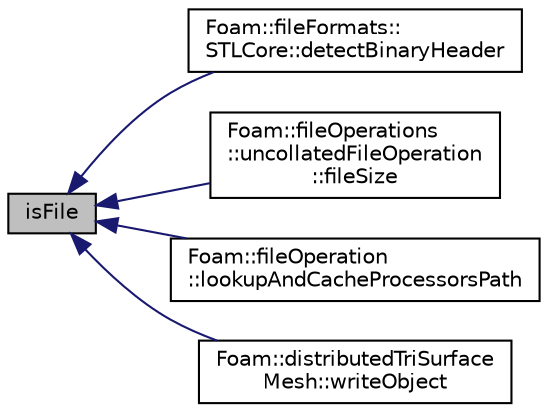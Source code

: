 digraph "isFile"
{
  bgcolor="transparent";
  edge [fontname="Helvetica",fontsize="10",labelfontname="Helvetica",labelfontsize="10"];
  node [fontname="Helvetica",fontsize="10",shape=record];
  rankdir="LR";
  Node1 [label="isFile",height=0.2,width=0.4,color="black", fillcolor="grey75", style="filled" fontcolor="black"];
  Node1 -> Node2 [dir="back",color="midnightblue",fontsize="10",style="solid",fontname="Helvetica"];
  Node2 [label="Foam::fileFormats::\lSTLCore::detectBinaryHeader",height=0.2,width=0.4,color="black",URL="$classFoam_1_1fileFormats_1_1STLCore.html#a216937c7bb6e21f6d61051d0919f5b71",tooltip="Check contents to detect if the file is a binary STL. "];
  Node1 -> Node3 [dir="back",color="midnightblue",fontsize="10",style="solid",fontname="Helvetica"];
  Node3 [label="Foam::fileOperations\l::uncollatedFileOperation\l::fileSize",height=0.2,width=0.4,color="black",URL="$classFoam_1_1fileOperations_1_1uncollatedFileOperation.html#a764851691d7cd8d16b517618b3d1b9df",tooltip="Return size of file. "];
  Node1 -> Node4 [dir="back",color="midnightblue",fontsize="10",style="solid",fontname="Helvetica"];
  Node4 [label="Foam::fileOperation\l::lookupAndCacheProcessorsPath",height=0.2,width=0.4,color="black",URL="$classFoam_1_1fileOperation.html#add143b1e50cd6ca81d07d35d419ecbe1",tooltip="Lookup name of processorsDDD using cache. Return empty fileName. "];
  Node1 -> Node5 [dir="back",color="midnightblue",fontsize="10",style="solid",fontname="Helvetica"];
  Node5 [label="Foam::distributedTriSurface\lMesh::writeObject",height=0.2,width=0.4,color="black",URL="$classFoam_1_1distributedTriSurfaceMesh.html#a22fe39437327f6a44da6f06cd0e65cd9",tooltip="Write using given format, version and compression. "];
}
